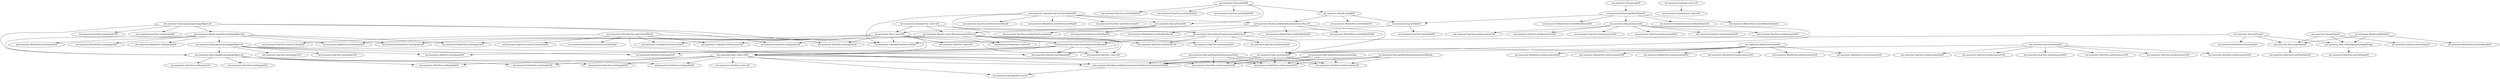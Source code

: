 digraph method {
    "net.mooctest.CalendarUnit.<init>()V" -> "net.mooctest.Day.<init>(ILnet/mooctest/Month;)V";
    "net.mooctest.CalendarUnit.<init>()V" -> "net.mooctest.Month.<init>(ILnet/mooctest/Year;)V";
    "net.mooctest.CalendarUnit.<init>()V" -> "net.mooctest.Year.<init>(I)V";
    "net.mooctest.CalendarUnit.getCurrentPos()I" -> "net.mooctest.CalendarUnitTest.test0()V";
    "net.mooctest.CalendarUnit.getCurrentPos()I" -> "net.mooctest.CalendarUnitTest.test1()V";
    "net.mooctest.CalendarUnit.getCurrentPos()I" -> "net.mooctest.CalendarUnitTest.test2()V";
    "net.mooctest.CalendarUnit.getCurrentPos()I" -> "net.mooctest.DayTest.testGetCurrentPos()V";
    "net.mooctest.CalendarUnit.getCurrentPos()I" -> "net.mooctest.MonthTest.testGetCurrentPos()V";
    "net.mooctest.CalendarUnit.getCurrentPos()I" -> "net.mooctest.Nextday.nextDay(Lnet/mooctest/Date;)Lnet/mooctest/Date;";
    "net.mooctest.CalendarUnit.getCurrentPos()I" -> "net.mooctest.YearTest.testGetCurrent()V";
    "net.mooctest.CalendarUnit.setCurrentPos(I)V" -> "net.mooctest.CalendarUnitTest.test0()V";
    "net.mooctest.CalendarUnit.setCurrentPos(I)V" -> "net.mooctest.Day.setDay(ILnet/mooctest/Month;)V";
    "net.mooctest.CalendarUnit.setCurrentPos(I)V" -> "net.mooctest.DayTest.testSetCurrentPos()V";
    "net.mooctest.CalendarUnit.setCurrentPos(I)V" -> "net.mooctest.Month.setMonth(ILnet/mooctest/Year;)V";
    "net.mooctest.CalendarUnit.setCurrentPos(I)V" -> "net.mooctest.MonthTest.testSetCurrentPos()V";
    "net.mooctest.CalendarUnit.setCurrentPos(I)V" -> "net.mooctest.Year.setYear(I)V";
    "net.mooctest.CalendarUnit.setCurrentPos(I)V" -> "net.mooctest.YearTest.testSetCurrent()V";
    "net.mooctest.Date.<init>(III)V" -> "net.mooctest.DateTest.<init>()V";
    "net.mooctest.Date.<init>(III)V" -> "net.mooctest.DateTest.testEquals3()V";
    "net.mooctest.Date.<init>(III)V" -> "net.mooctest.DateTest.testEquals4()V";
    "net.mooctest.Date.<init>(III)V" -> "net.mooctest.DateTest.testEquals5()V";
    "net.mooctest.Date.<init>(III)V" -> "net.mooctest.DateTest.testEquals6()V";
    "net.mooctest.Date.<init>(III)V" -> "net.mooctest.DateTest.testIncrement2()V";
    "net.mooctest.Date.<init>(III)V" -> "net.mooctest.DateTest.testIncrement3()V";
    "net.mooctest.Date.<init>(III)V" -> "net.mooctest.Nextday.nextDay(Lnet/mooctest/Date;)Lnet/mooctest/Date;";
    "net.mooctest.Date.<init>(III)V" -> "net.mooctest.NextdayTest.test()V";
    "net.mooctest.Date.equals(Ljava/lang/Object;)Z" -> "net.mooctest.DateTest.testEquals1()V";
    "net.mooctest.Date.equals(Ljava/lang/Object;)Z" -> "net.mooctest.DateTest.testEquals2()V";
    "net.mooctest.Date.equals(Ljava/lang/Object;)Z" -> "net.mooctest.DateTest.testEquals3()V";
    "net.mooctest.Date.equals(Ljava/lang/Object;)Z" -> "net.mooctest.DateTest.testEquals4()V";
    "net.mooctest.Date.equals(Ljava/lang/Object;)Z" -> "net.mooctest.DateTest.testEquals5()V";
    "net.mooctest.Date.equals(Ljava/lang/Object;)Z" -> "net.mooctest.DateTest.testEquals6()V";
    "net.mooctest.Date.getDay()Lnet/mooctest/Day;" -> "net.mooctest.DateTest.testIncrement1()V";
    "net.mooctest.Date.getDay()Lnet/mooctest/Day;" -> "net.mooctest.DateTest.testIncrement2()V";
    "net.mooctest.Date.getDay()Lnet/mooctest/Day;" -> "net.mooctest.DateTest.testIncrement3()V";
    "net.mooctest.Date.getDay()Lnet/mooctest/Day;" -> "net.mooctest.Nextday.nextDay(Lnet/mooctest/Date;)Lnet/mooctest/Date;";
    "net.mooctest.Date.getMonth()Lnet/mooctest/Month;" -> "net.mooctest.DateTest.testIncrement1()V";
    "net.mooctest.Date.getMonth()Lnet/mooctest/Month;" -> "net.mooctest.DateTest.testIncrement2()V";
    "net.mooctest.Date.getMonth()Lnet/mooctest/Month;" -> "net.mooctest.DateTest.testIncrement3()V";
    "net.mooctest.Date.getMonth()Lnet/mooctest/Month;" -> "net.mooctest.Nextday.nextDay(Lnet/mooctest/Date;)Lnet/mooctest/Date;";
    "net.mooctest.Date.getYear()Lnet/mooctest/Year;" -> "net.mooctest.DateTest.testIncrement1()V";
    "net.mooctest.Date.getYear()Lnet/mooctest/Year;" -> "net.mooctest.DateTest.testIncrement2()V";
    "net.mooctest.Date.getYear()Lnet/mooctest/Year;" -> "net.mooctest.DateTest.testIncrement3()V";
    "net.mooctest.Date.getYear()Lnet/mooctest/Year;" -> "net.mooctest.Nextday.nextDay(Lnet/mooctest/Date;)Lnet/mooctest/Date;";
    "net.mooctest.Date.increment()V" -> "net.mooctest.DateTest.testIncrement1()V";
    "net.mooctest.Date.increment()V" -> "net.mooctest.DateTest.testIncrement2()V";
    "net.mooctest.Date.increment()V" -> "net.mooctest.DateTest.testIncrement3()V";
    "net.mooctest.Date.increment()V" -> "net.mooctest.Nextday.nextDay(Lnet/mooctest/Date;)Lnet/mooctest/Date;";
    "net.mooctest.Date.printDate()V" -> "net.mooctest.DateTest.testPrintDate()V";
    "net.mooctest.Date.toString()Ljava/lang/String;" -> "net.mooctest.DateTest.testToString()V";
    "net.mooctest.Day.<init>(ILnet/mooctest/Month;)V" -> "net.mooctest.Date.<init>(III)V";
    "net.mooctest.Day.<init>(ILnet/mooctest/Month;)V" -> "net.mooctest.DayTest.<init>()V";
    "net.mooctest.Day.<init>(ILnet/mooctest/Month;)V" -> "net.mooctest.DayTest.testEquals3()V";
    "net.mooctest.Day.<init>(ILnet/mooctest/Month;)V" -> "net.mooctest.DayTest.testEquals4()V";
    "net.mooctest.Day.<init>(ILnet/mooctest/Month;)V" -> "net.mooctest.DayTest.testEquals5()V";
    "net.mooctest.Day.equals(Ljava/lang/Object;)Z" -> "net.mooctest.Date.equals(Ljava/lang/Object;)Z";
    "net.mooctest.Day.equals(Ljava/lang/Object;)Z" -> "net.mooctest.DayTest.testEquals1()V";
    "net.mooctest.Day.equals(Ljava/lang/Object;)Z" -> "net.mooctest.DayTest.testEquals2()V";
    "net.mooctest.Day.equals(Ljava/lang/Object;)Z" -> "net.mooctest.DayTest.testEquals3()V";
    "net.mooctest.Day.equals(Ljava/lang/Object;)Z" -> "net.mooctest.DayTest.testEquals4()V";
    "net.mooctest.Day.equals(Ljava/lang/Object;)Z" -> "net.mooctest.DayTest.testEquals5()V";
    "net.mooctest.Day.getDay()I" -> "net.mooctest.Date.printDate()V";
    "net.mooctest.Day.getDay()I" -> "net.mooctest.Date.toString()Ljava/lang/String;";
    "net.mooctest.Day.getDay()I" -> "net.mooctest.DayTest.testGetDay()V";
    "net.mooctest.Day.increment()Z" -> "net.mooctest.Date.increment()V";
    "net.mooctest.Day.increment()Z" -> "net.mooctest.DayTest.testIncrement1()V";
    "net.mooctest.Day.increment()Z" -> "net.mooctest.DayTest.testIncrement2()V";
    "net.mooctest.Day.increment()Z" -> "net.mooctest.DayTest.testIncrement3()V";
    "net.mooctest.Day.increment()Z" -> "net.mooctest.DayTest.testIncrement4()V";
    "net.mooctest.Day.increment()Z" -> "net.mooctest.DayTest.testIncrement5()V";
    "net.mooctest.Day.increment()Z" -> "net.mooctest.DayTest.testIncrement6()V";
    "net.mooctest.Day.isValid()Z" -> "net.mooctest.Day.setDay(ILnet/mooctest/Month;)V";
    "net.mooctest.Day.isValid()Z" -> "net.mooctest.DayTest.testIsValid()V";
    "net.mooctest.Day.setDay(ILnet/mooctest/Month;)V" -> "net.mooctest.Date.increment()V";
    "net.mooctest.Day.setDay(ILnet/mooctest/Month;)V" -> "net.mooctest.Day.<init>(ILnet/mooctest/Month;)V";
    "net.mooctest.Day.setDay(ILnet/mooctest/Month;)V" -> "net.mooctest.DayTest.testSetDay1()V";
    "net.mooctest.Day.setDay(ILnet/mooctest/Month;)V" -> "net.mooctest.DayTest.testSetDay2()V";
    "net.mooctest.Day.setDay(ILnet/mooctest/Month;)V" -> "net.mooctest.DayTest.testSetDay3()V";
    "net.mooctest.Month.<init>(ILnet/mooctest/Year;)V" -> "net.mooctest.Date.<init>(III)V";
    "net.mooctest.Month.<init>(ILnet/mooctest/Year;)V" -> "net.mooctest.DayTest.<init>()V";
    "net.mooctest.Month.<init>(ILnet/mooctest/Year;)V" -> "net.mooctest.DayTest.testEquals4()V";
    "net.mooctest.Month.<init>(ILnet/mooctest/Year;)V" -> "net.mooctest.DayTest.testSetDay1()V";
    "net.mooctest.Month.<init>(ILnet/mooctest/Year;)V" -> "net.mooctest.DayTest.testSetDay2()V";
    "net.mooctest.Month.<init>(ILnet/mooctest/Year;)V" -> "net.mooctest.MonthTest.<init>()V";
    "net.mooctest.Month.<init>(ILnet/mooctest/Year;)V" -> "net.mooctest.MonthTest.testEquals1()V";
    "net.mooctest.Month.<init>(ILnet/mooctest/Year;)V" -> "net.mooctest.MonthTest.testEquals3()V";
    "net.mooctest.Month.<init>(ILnet/mooctest/Year;)V" -> "net.mooctest.MonthTest.testEquals4()V";
    "net.mooctest.Month.equals(Ljava/lang/Object;)Z" -> "net.mooctest.Date.equals(Ljava/lang/Object;)Z";
    "net.mooctest.Month.equals(Ljava/lang/Object;)Z" -> "net.mooctest.Day.equals(Ljava/lang/Object;)Z";
    "net.mooctest.Month.equals(Ljava/lang/Object;)Z" -> "net.mooctest.MonthTest.testEquals1()V";
    "net.mooctest.Month.equals(Ljava/lang/Object;)Z" -> "net.mooctest.MonthTest.testEquals2()V";
    "net.mooctest.Month.equals(Ljava/lang/Object;)Z" -> "net.mooctest.MonthTest.testEquals3()V";
    "net.mooctest.Month.equals(Ljava/lang/Object;)Z" -> "net.mooctest.MonthTest.testEquals4()V";
    "net.mooctest.Month.equals(Ljava/lang/Object;)Z" -> "net.mooctest.MonthTest.testEquals5()V";
    "net.mooctest.Month.equals(Ljava/lang/Object;)Z" -> "net.mooctest.MonthTest.testEquals6()V";
    "net.mooctest.Month.getMonth()I" -> "net.mooctest.Date.printDate()V";
    "net.mooctest.Month.getMonth()I" -> "net.mooctest.Date.toString()Ljava/lang/String;";
    "net.mooctest.Month.getMonth()I" -> "net.mooctest.MonthTest.testGetMonth()V";
    "net.mooctest.Month.getMonthSize()I" -> "net.mooctest.Day.increment()Z";
    "net.mooctest.Month.getMonthSize()I" -> "net.mooctest.Day.isValid()Z";
    "net.mooctest.Month.getMonthSize()I" -> "net.mooctest.MonthTest.testGetMonthSize1()V";
    "net.mooctest.Month.getMonthSize()I" -> "net.mooctest.MonthTest.testGetMonthSize2()V";
    "net.mooctest.Month.getMonthSize()I" -> "net.mooctest.MonthTest.testGetMonthSize3()V";
    "net.mooctest.Month.increment()Z" -> "net.mooctest.Date.increment()V";
    "net.mooctest.Month.increment()Z" -> "net.mooctest.MonthTest.testIncrement1()V";
    "net.mooctest.Month.increment()Z" -> "net.mooctest.MonthTest.testIncrement2()V";
    "net.mooctest.Month.increment()Z" -> "net.mooctest.MonthTest.testIncrement3()V";
    "net.mooctest.Month.increment()Z" -> "net.mooctest.MonthTest.testIncrement4()V";
    "net.mooctest.Month.increment()Z" -> "net.mooctest.MonthTest.testIncrement5()V";
    "net.mooctest.Month.increment()Z" -> "net.mooctest.MonthTest.testIncrement6()V";
    "net.mooctest.Month.isValid()Z" -> "net.mooctest.Day.isValid()Z";
    "net.mooctest.Month.isValid()Z" -> "net.mooctest.Month.setMonth(ILnet/mooctest/Year;)V";
    "net.mooctest.Month.isValid()Z" -> "net.mooctest.MonthTest.testIsValid1()V";
    "net.mooctest.Month.setMonth(ILnet/mooctest/Year;)V" -> "net.mooctest.Date.increment()V";
    "net.mooctest.Month.setMonth(ILnet/mooctest/Year;)V" -> "net.mooctest.Month.<init>(ILnet/mooctest/Year;)V";
    "net.mooctest.Month.setMonth(ILnet/mooctest/Year;)V" -> "net.mooctest.MonthTest.testSetMonth1()V";
    "net.mooctest.Month.setMonth(ILnet/mooctest/Year;)V" -> "net.mooctest.MonthTest.testSetMonth2()V";
    "net.mooctest.Month.setMonth(ILnet/mooctest/Year;)V" -> "net.mooctest.MonthTest.testSetMonth3()V";
    "net.mooctest.Nextday.<init>()V" -> "net.mooctest.NextdayTest.<init>()V";
    "net.mooctest.Nextday.nextDay(Lnet/mooctest/Date;)Lnet/mooctest/Date;" -> "net.mooctest.NextdayTest.test()V";
    "net.mooctest.Year.<init>(I)V" -> "net.mooctest.CalendarUnitTest.test0()V";
    "net.mooctest.Year.<init>(I)V" -> "net.mooctest.CalendarUnitTest.test1()V";
    "net.mooctest.Year.<init>(I)V" -> "net.mooctest.CalendarUnitTest.test2()V";
    "net.mooctest.Year.<init>(I)V" -> "net.mooctest.Date.<init>(III)V";
    "net.mooctest.Year.<init>(I)V" -> "net.mooctest.DayTest.<init>()V";
    "net.mooctest.Year.<init>(I)V" -> "net.mooctest.MonthTest.<init>()V";
    "net.mooctest.Year.<init>(I)V" -> "net.mooctest.YearTest.<init>()V";
    "net.mooctest.Year.<init>(I)V" -> "net.mooctest.YearTest.testEquals1()V";
    "net.mooctest.Year.<init>(I)V" -> "net.mooctest.YearTest.testEquals2()V";
    "net.mooctest.Year.equals(Ljava/lang/Object;)Z" -> "net.mooctest.Date.equals(Ljava/lang/Object;)Z";
    "net.mooctest.Year.equals(Ljava/lang/Object;)Z" -> "net.mooctest.Month.equals(Ljava/lang/Object;)Z";
    "net.mooctest.Year.equals(Ljava/lang/Object;)Z" -> "net.mooctest.YearTest.testEquals1()V";
    "net.mooctest.Year.equals(Ljava/lang/Object;)Z" -> "net.mooctest.YearTest.testEquals2()V";
    "net.mooctest.Year.equals(Ljava/lang/Object;)Z" -> "net.mooctest.YearTest.testEquals3()V";
    "net.mooctest.Year.equals(Ljava/lang/Object;)Z" -> "net.mooctest.YearTest.testEquals4()V";
    "net.mooctest.Year.getYear()I" -> "net.mooctest.CalendarUnitTest.test0()V";
    "net.mooctest.Year.getYear()I" -> "net.mooctest.Date.printDate()V";
    "net.mooctest.Year.getYear()I" -> "net.mooctest.Date.toString()Ljava/lang/String;";
    "net.mooctest.Year.getYear()I" -> "net.mooctest.YearTest.testGetYear()V";
    "net.mooctest.Year.increment()Z" -> "net.mooctest.Date.increment()V";
    "net.mooctest.Year.increment()Z" -> "net.mooctest.YearTest.testIncrement1()V";
    "net.mooctest.Year.increment()Z" -> "net.mooctest.YearTest.testIncrement2()V";
    "net.mooctest.Year.increment()Z" -> "net.mooctest.YearTest.testIncrement3()V";
    "net.mooctest.Year.increment()Z" -> "net.mooctest.YearTest.testIncrement4()V";
    "net.mooctest.Year.increment()Z" -> "net.mooctest.YearTest.testIncrement5()V";
    "net.mooctest.Year.increment()Z" -> "net.mooctest.YearTest.testIncrement6()V";
    "net.mooctest.Year.isLeap()Z" -> "net.mooctest.Month.getMonthSize()I";
    "net.mooctest.Year.isValid()Z" -> "net.mooctest.Month.isValid()Z";
    "net.mooctest.Year.isValid()Z" -> "net.mooctest.Year.setYear(I)V";
    "net.mooctest.Year.isValid()Z" -> "net.mooctest.YearTest.testIsValid1()V";
    "net.mooctest.Year.isValid()Z" -> "net.mooctest.YearTest.testIsValid2()V";
    "net.mooctest.Year.isValid()Z" -> "net.mooctest.YearTest.testIsValid3()V";
    "net.mooctest.Year.setYear(I)V" -> "net.mooctest.Year.<init>(I)V";
    "net.mooctest.Year.setYear(I)V" -> "net.mooctest.YearTest.testSetYear()V";
    "net.mooctest.Year.setYear(I)V" -> "net.mooctest.YearTest.testSetYearException()V";
}
